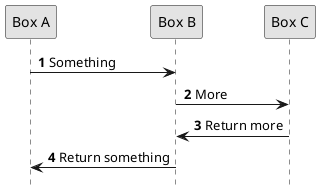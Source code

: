 @startuml

' Number each step
autonumber
' Hide lower actor boxes
hide footbox
' Only greyscale
skinparam monochrome true

participant "Box A" as A
participant "Box B" as B
participant "Box C" as C

A -> B: Something
B -> C: More
C -> B: Return more
B -> A: Return something

@enduml

